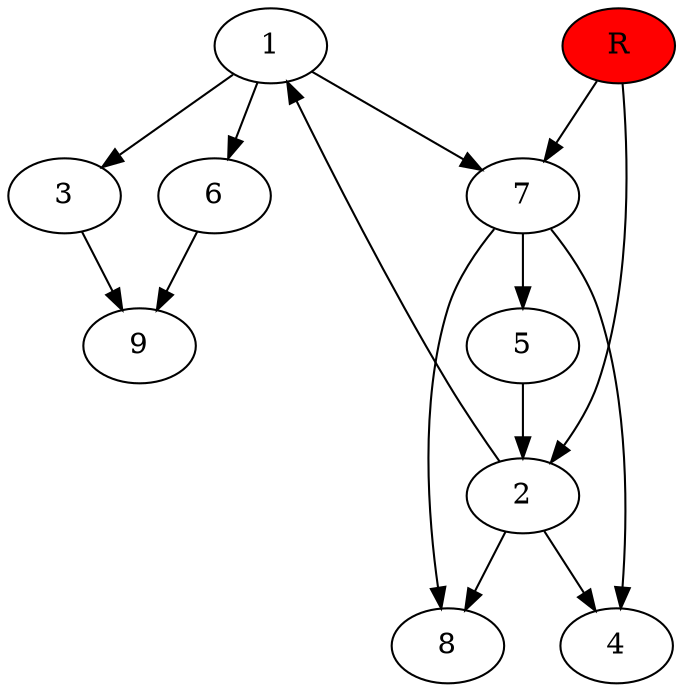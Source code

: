 digraph prb649 {
	1
	2
	3
	4
	5
	6
	7
	8
	R [fillcolor="#ff0000" style=filled]
	1 -> 3
	1 -> 6
	1 -> 7
	2 -> 1
	2 -> 4
	2 -> 8
	3 -> 9
	5 -> 2
	6 -> 9
	7 -> 4
	7 -> 5
	7 -> 8
	R -> 2
	R -> 7
}
